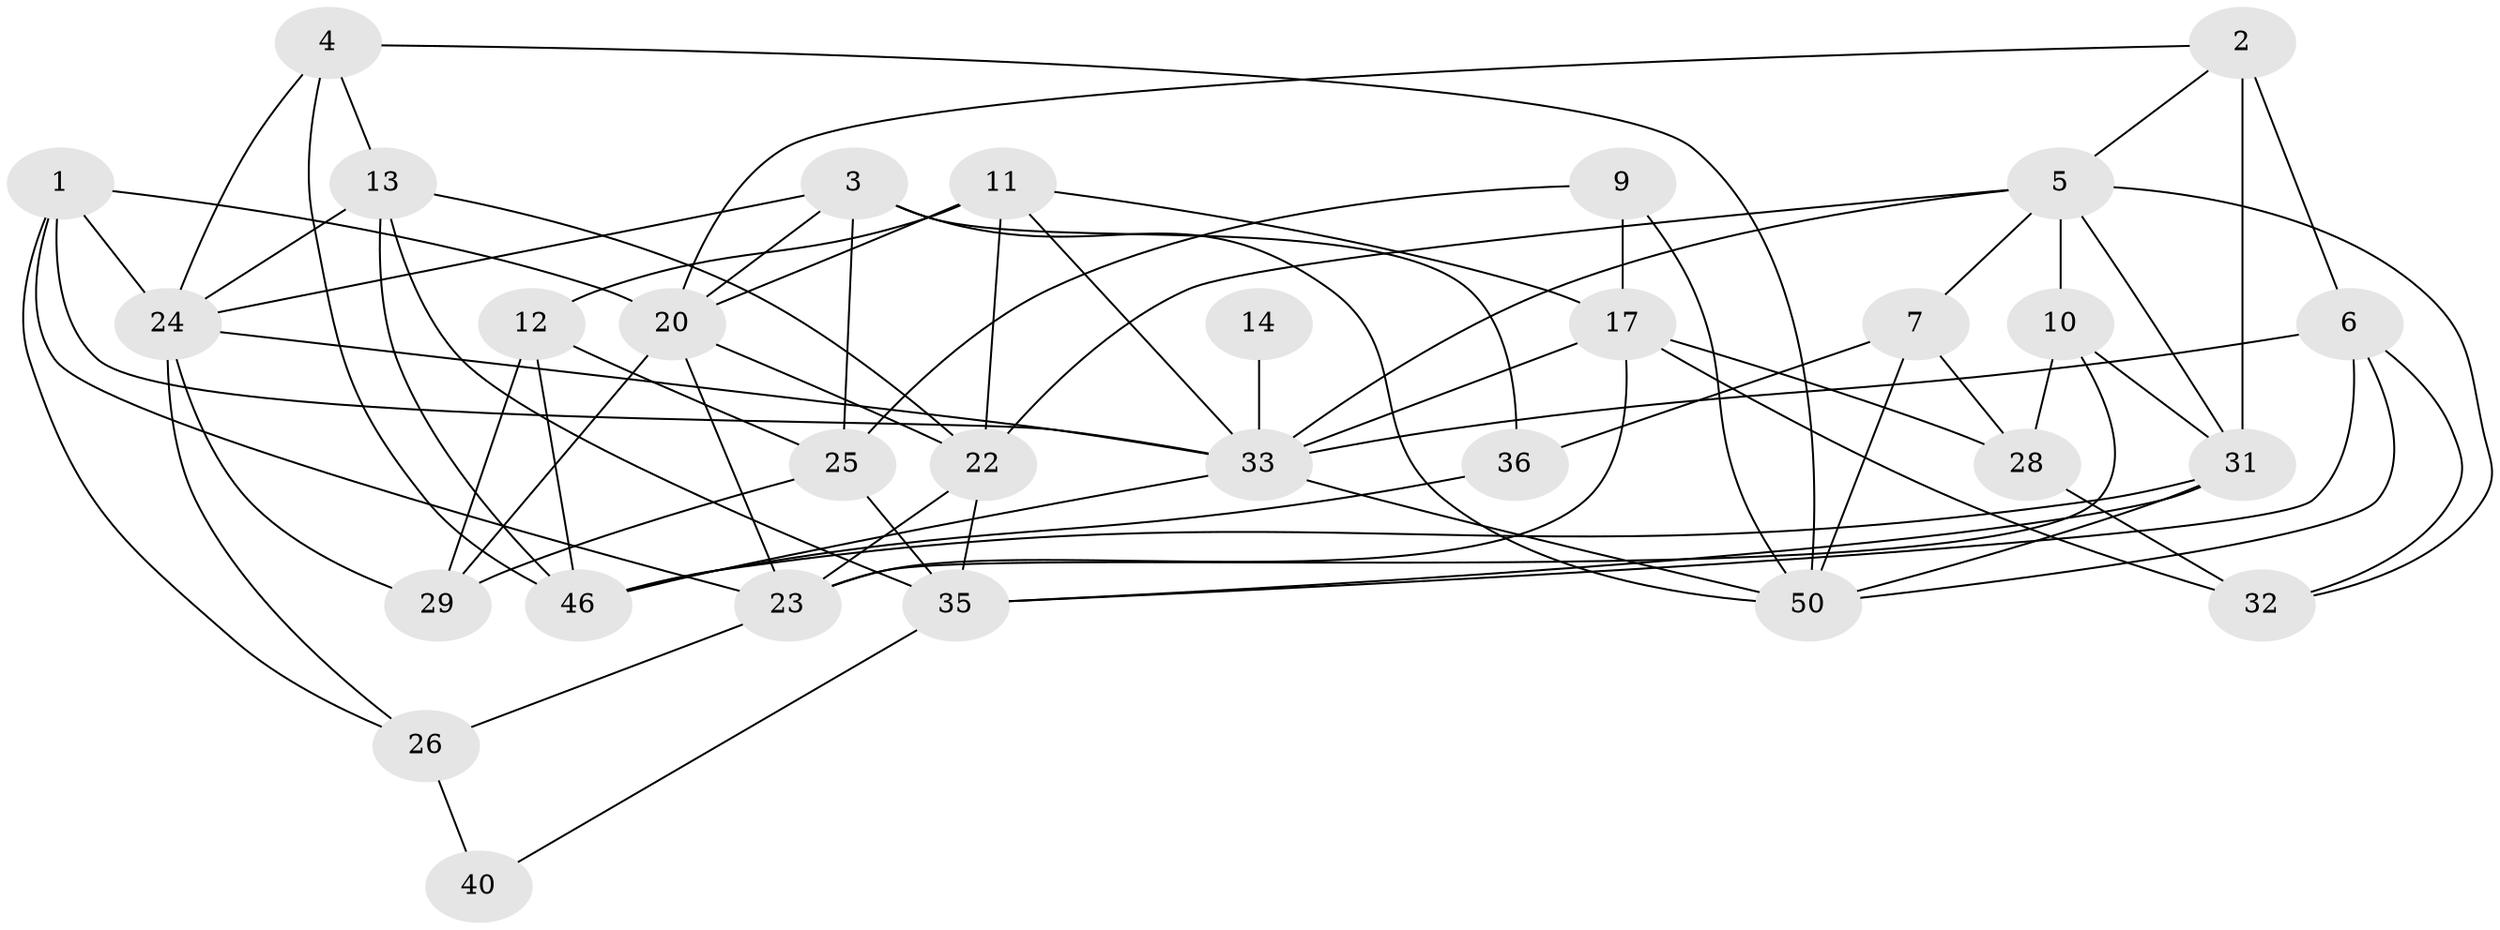 // Generated by graph-tools (version 1.1) at 2025/24/03/03/25 07:24:00]
// undirected, 30 vertices, 74 edges
graph export_dot {
graph [start="1"]
  node [color=gray90,style=filled];
  1 [super="+27"];
  2 [super="+21"];
  3 [super="+39"];
  4 [super="+45"];
  5 [super="+41"];
  6 [super="+16"];
  7 [super="+8"];
  9;
  10;
  11 [super="+34"];
  12 [super="+15"];
  13 [super="+19"];
  14;
  17 [super="+18"];
  20 [super="+37"];
  22;
  23 [super="+52"];
  24 [super="+30"];
  25 [super="+38"];
  26;
  28 [super="+43"];
  29 [super="+47"];
  31 [super="+44"];
  32;
  33 [super="+48"];
  35 [super="+42"];
  36;
  40;
  46 [super="+49"];
  50 [super="+51"];
  1 -- 26;
  1 -- 33;
  1 -- 23;
  1 -- 24;
  1 -- 20;
  2 -- 20;
  2 -- 6 [weight=2];
  2 -- 5;
  2 -- 31;
  3 -- 36;
  3 -- 50;
  3 -- 25;
  3 -- 24;
  3 -- 20;
  4 -- 46;
  4 -- 13;
  4 -- 50;
  4 -- 24;
  5 -- 10;
  5 -- 32;
  5 -- 33;
  5 -- 22;
  5 -- 7;
  5 -- 31;
  6 -- 50 [weight=2];
  6 -- 32;
  6 -- 33;
  6 -- 35;
  7 -- 28;
  7 -- 50;
  7 -- 36;
  9 -- 50;
  9 -- 25;
  9 -- 17;
  10 -- 31;
  10 -- 28;
  10 -- 23;
  11 -- 12 [weight=2];
  11 -- 22;
  11 -- 33 [weight=2];
  11 -- 17;
  11 -- 20;
  12 -- 25 [weight=2];
  12 -- 46 [weight=2];
  12 -- 29;
  13 -- 22;
  13 -- 24;
  13 -- 46;
  13 -- 35;
  14 -- 33 [weight=2];
  17 -- 32;
  17 -- 33;
  17 -- 23;
  17 -- 28;
  20 -- 22;
  20 -- 23;
  20 -- 29;
  22 -- 23;
  22 -- 35;
  23 -- 26;
  24 -- 33;
  24 -- 26;
  24 -- 29;
  25 -- 35;
  25 -- 29;
  26 -- 40;
  28 -- 32;
  31 -- 35;
  31 -- 46;
  31 -- 50;
  33 -- 46;
  33 -- 50;
  35 -- 40;
  36 -- 46;
}

